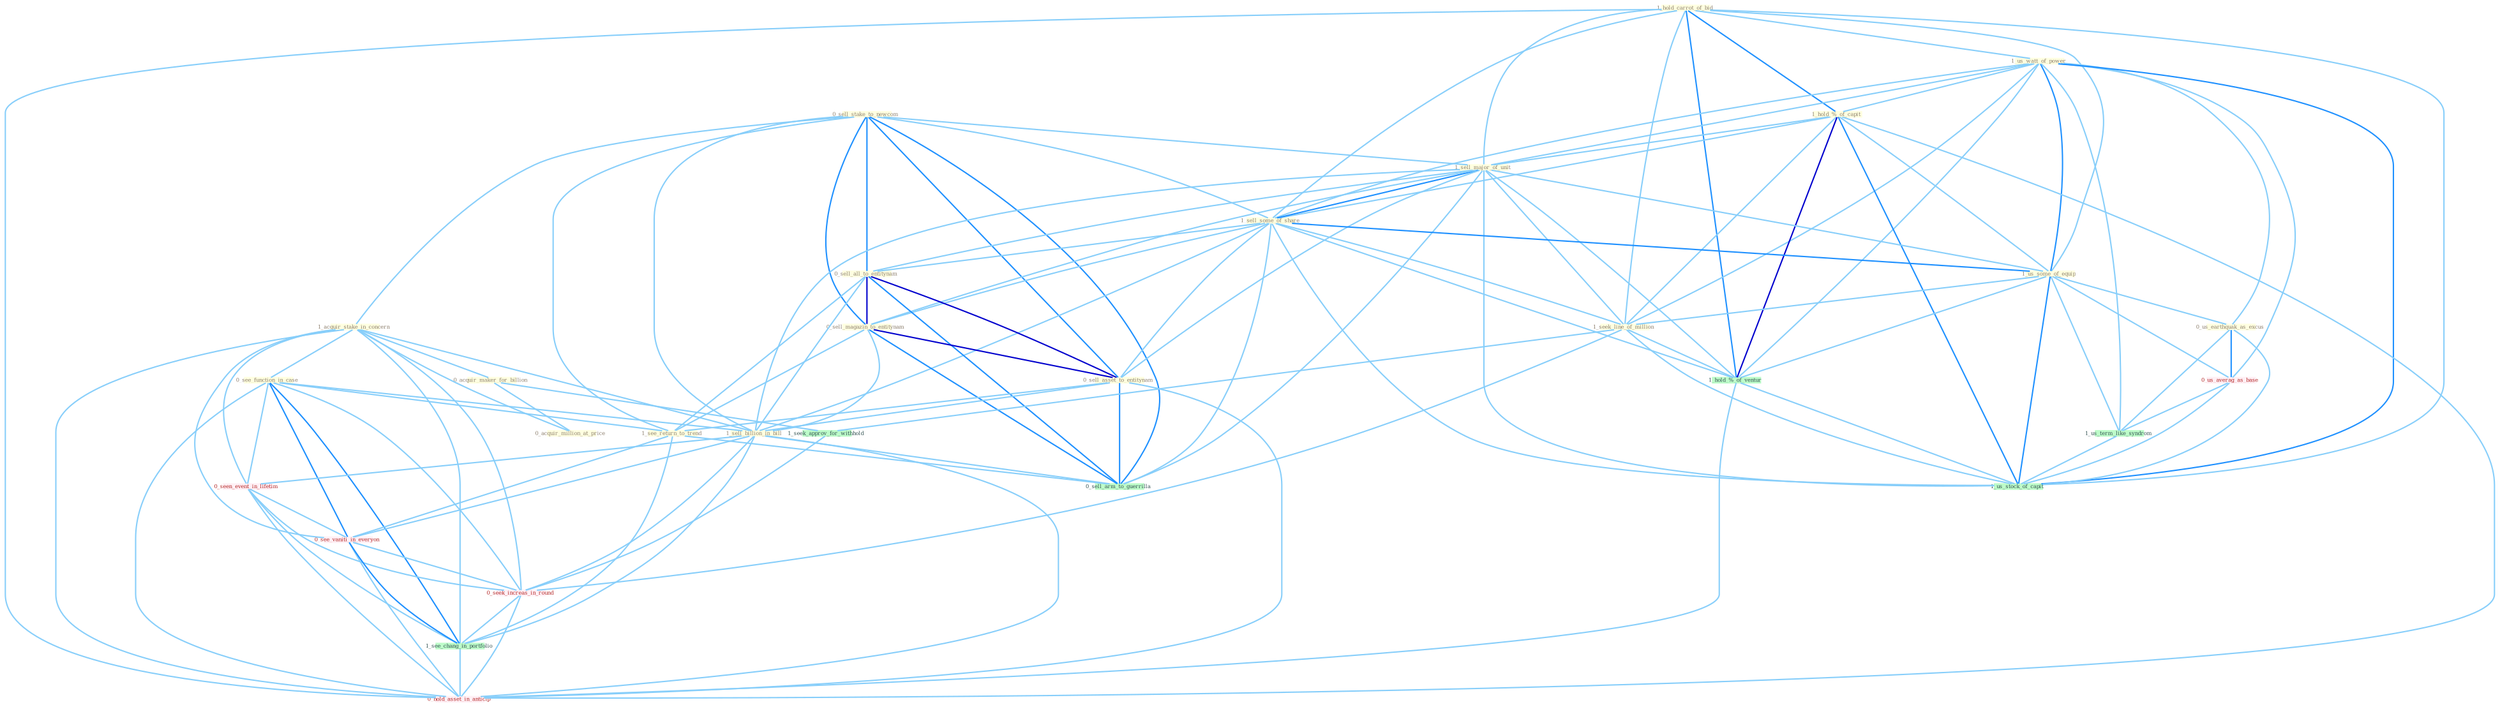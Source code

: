 Graph G{ 
    node
    [shape=polygon,style=filled,width=.5,height=.06,color="#BDFCC9",fixedsize=true,fontsize=4,
    fontcolor="#2f4f4f"];
    {node
    [color="#ffffe0", fontcolor="#8b7d6b"] "1_hold_carrot_of_bid " "0_sell_stake_to_newcom " "1_us_watt_of_power " "1_hold_%_of_capit " "1_sell_major_of_unit " "1_sell_some_of_share " "0_sell_all_to_entitynam " "1_acquir_stake_in_concern " "1_us_some_of_equip " "0_sell_magazin_to_entitynam " "0_sell_asset_to_entitynam " "0_us_earthquak_as_excus " "1_seek_line_of_million " "0_acquir_maker_for_billion " "0_acquir_million_at_price " "0_see_function_in_case " "1_sell_billion_in_bill " "1_see_return_to_trend "}
{node [color="#fff0f5", fontcolor="#b22222"] "0_seen_event_in_lifetim " "0_us_averag_as_base " "0_see_vaniti_in_everyon " "0_seek_increas_in_round " "0_hold_asset_in_anticip "}
edge [color="#B0E2FF"];

	"1_hold_carrot_of_bid " -- "1_us_watt_of_power " [w="1", color="#87cefa" ];
	"1_hold_carrot_of_bid " -- "1_hold_%_of_capit " [w="2", color="#1e90ff" , len=0.8];
	"1_hold_carrot_of_bid " -- "1_sell_major_of_unit " [w="1", color="#87cefa" ];
	"1_hold_carrot_of_bid " -- "1_sell_some_of_share " [w="1", color="#87cefa" ];
	"1_hold_carrot_of_bid " -- "1_us_some_of_equip " [w="1", color="#87cefa" ];
	"1_hold_carrot_of_bid " -- "1_seek_line_of_million " [w="1", color="#87cefa" ];
	"1_hold_carrot_of_bid " -- "1_hold_%_of_ventur " [w="2", color="#1e90ff" , len=0.8];
	"1_hold_carrot_of_bid " -- "1_us_stock_of_capit " [w="1", color="#87cefa" ];
	"1_hold_carrot_of_bid " -- "0_hold_asset_in_anticip " [w="1", color="#87cefa" ];
	"0_sell_stake_to_newcom " -- "1_sell_major_of_unit " [w="1", color="#87cefa" ];
	"0_sell_stake_to_newcom " -- "1_sell_some_of_share " [w="1", color="#87cefa" ];
	"0_sell_stake_to_newcom " -- "0_sell_all_to_entitynam " [w="2", color="#1e90ff" , len=0.8];
	"0_sell_stake_to_newcom " -- "1_acquir_stake_in_concern " [w="1", color="#87cefa" ];
	"0_sell_stake_to_newcom " -- "0_sell_magazin_to_entitynam " [w="2", color="#1e90ff" , len=0.8];
	"0_sell_stake_to_newcom " -- "0_sell_asset_to_entitynam " [w="2", color="#1e90ff" , len=0.8];
	"0_sell_stake_to_newcom " -- "1_sell_billion_in_bill " [w="1", color="#87cefa" ];
	"0_sell_stake_to_newcom " -- "1_see_return_to_trend " [w="1", color="#87cefa" ];
	"0_sell_stake_to_newcom " -- "0_sell_arm_to_guerrilla " [w="2", color="#1e90ff" , len=0.8];
	"1_us_watt_of_power " -- "1_hold_%_of_capit " [w="1", color="#87cefa" ];
	"1_us_watt_of_power " -- "1_sell_major_of_unit " [w="1", color="#87cefa" ];
	"1_us_watt_of_power " -- "1_sell_some_of_share " [w="1", color="#87cefa" ];
	"1_us_watt_of_power " -- "1_us_some_of_equip " [w="2", color="#1e90ff" , len=0.8];
	"1_us_watt_of_power " -- "0_us_earthquak_as_excus " [w="1", color="#87cefa" ];
	"1_us_watt_of_power " -- "1_seek_line_of_million " [w="1", color="#87cefa" ];
	"1_us_watt_of_power " -- "0_us_averag_as_base " [w="1", color="#87cefa" ];
	"1_us_watt_of_power " -- "1_us_term_like_syndrom " [w="1", color="#87cefa" ];
	"1_us_watt_of_power " -- "1_hold_%_of_ventur " [w="1", color="#87cefa" ];
	"1_us_watt_of_power " -- "1_us_stock_of_capit " [w="2", color="#1e90ff" , len=0.8];
	"1_hold_%_of_capit " -- "1_sell_major_of_unit " [w="1", color="#87cefa" ];
	"1_hold_%_of_capit " -- "1_sell_some_of_share " [w="1", color="#87cefa" ];
	"1_hold_%_of_capit " -- "1_us_some_of_equip " [w="1", color="#87cefa" ];
	"1_hold_%_of_capit " -- "1_seek_line_of_million " [w="1", color="#87cefa" ];
	"1_hold_%_of_capit " -- "1_hold_%_of_ventur " [w="3", color="#0000cd" , len=0.6];
	"1_hold_%_of_capit " -- "1_us_stock_of_capit " [w="2", color="#1e90ff" , len=0.8];
	"1_hold_%_of_capit " -- "0_hold_asset_in_anticip " [w="1", color="#87cefa" ];
	"1_sell_major_of_unit " -- "1_sell_some_of_share " [w="2", color="#1e90ff" , len=0.8];
	"1_sell_major_of_unit " -- "0_sell_all_to_entitynam " [w="1", color="#87cefa" ];
	"1_sell_major_of_unit " -- "1_us_some_of_equip " [w="1", color="#87cefa" ];
	"1_sell_major_of_unit " -- "0_sell_magazin_to_entitynam " [w="1", color="#87cefa" ];
	"1_sell_major_of_unit " -- "0_sell_asset_to_entitynam " [w="1", color="#87cefa" ];
	"1_sell_major_of_unit " -- "1_seek_line_of_million " [w="1", color="#87cefa" ];
	"1_sell_major_of_unit " -- "1_sell_billion_in_bill " [w="1", color="#87cefa" ];
	"1_sell_major_of_unit " -- "1_hold_%_of_ventur " [w="1", color="#87cefa" ];
	"1_sell_major_of_unit " -- "0_sell_arm_to_guerrilla " [w="1", color="#87cefa" ];
	"1_sell_major_of_unit " -- "1_us_stock_of_capit " [w="1", color="#87cefa" ];
	"1_sell_some_of_share " -- "0_sell_all_to_entitynam " [w="1", color="#87cefa" ];
	"1_sell_some_of_share " -- "1_us_some_of_equip " [w="2", color="#1e90ff" , len=0.8];
	"1_sell_some_of_share " -- "0_sell_magazin_to_entitynam " [w="1", color="#87cefa" ];
	"1_sell_some_of_share " -- "0_sell_asset_to_entitynam " [w="1", color="#87cefa" ];
	"1_sell_some_of_share " -- "1_seek_line_of_million " [w="1", color="#87cefa" ];
	"1_sell_some_of_share " -- "1_sell_billion_in_bill " [w="1", color="#87cefa" ];
	"1_sell_some_of_share " -- "1_hold_%_of_ventur " [w="1", color="#87cefa" ];
	"1_sell_some_of_share " -- "0_sell_arm_to_guerrilla " [w="1", color="#87cefa" ];
	"1_sell_some_of_share " -- "1_us_stock_of_capit " [w="1", color="#87cefa" ];
	"0_sell_all_to_entitynam " -- "0_sell_magazin_to_entitynam " [w="3", color="#0000cd" , len=0.6];
	"0_sell_all_to_entitynam " -- "0_sell_asset_to_entitynam " [w="3", color="#0000cd" , len=0.6];
	"0_sell_all_to_entitynam " -- "1_sell_billion_in_bill " [w="1", color="#87cefa" ];
	"0_sell_all_to_entitynam " -- "1_see_return_to_trend " [w="1", color="#87cefa" ];
	"0_sell_all_to_entitynam " -- "0_sell_arm_to_guerrilla " [w="2", color="#1e90ff" , len=0.8];
	"1_acquir_stake_in_concern " -- "0_acquir_maker_for_billion " [w="1", color="#87cefa" ];
	"1_acquir_stake_in_concern " -- "0_acquir_million_at_price " [w="1", color="#87cefa" ];
	"1_acquir_stake_in_concern " -- "0_see_function_in_case " [w="1", color="#87cefa" ];
	"1_acquir_stake_in_concern " -- "1_sell_billion_in_bill " [w="1", color="#87cefa" ];
	"1_acquir_stake_in_concern " -- "0_seen_event_in_lifetim " [w="1", color="#87cefa" ];
	"1_acquir_stake_in_concern " -- "0_see_vaniti_in_everyon " [w="1", color="#87cefa" ];
	"1_acquir_stake_in_concern " -- "0_seek_increas_in_round " [w="1", color="#87cefa" ];
	"1_acquir_stake_in_concern " -- "1_see_chang_in_portfolio " [w="1", color="#87cefa" ];
	"1_acquir_stake_in_concern " -- "0_hold_asset_in_anticip " [w="1", color="#87cefa" ];
	"1_us_some_of_equip " -- "0_us_earthquak_as_excus " [w="1", color="#87cefa" ];
	"1_us_some_of_equip " -- "1_seek_line_of_million " [w="1", color="#87cefa" ];
	"1_us_some_of_equip " -- "0_us_averag_as_base " [w="1", color="#87cefa" ];
	"1_us_some_of_equip " -- "1_us_term_like_syndrom " [w="1", color="#87cefa" ];
	"1_us_some_of_equip " -- "1_hold_%_of_ventur " [w="1", color="#87cefa" ];
	"1_us_some_of_equip " -- "1_us_stock_of_capit " [w="2", color="#1e90ff" , len=0.8];
	"0_sell_magazin_to_entitynam " -- "0_sell_asset_to_entitynam " [w="3", color="#0000cd" , len=0.6];
	"0_sell_magazin_to_entitynam " -- "1_sell_billion_in_bill " [w="1", color="#87cefa" ];
	"0_sell_magazin_to_entitynam " -- "1_see_return_to_trend " [w="1", color="#87cefa" ];
	"0_sell_magazin_to_entitynam " -- "0_sell_arm_to_guerrilla " [w="2", color="#1e90ff" , len=0.8];
	"0_sell_asset_to_entitynam " -- "1_sell_billion_in_bill " [w="1", color="#87cefa" ];
	"0_sell_asset_to_entitynam " -- "1_see_return_to_trend " [w="1", color="#87cefa" ];
	"0_sell_asset_to_entitynam " -- "0_sell_arm_to_guerrilla " [w="2", color="#1e90ff" , len=0.8];
	"0_sell_asset_to_entitynam " -- "0_hold_asset_in_anticip " [w="1", color="#87cefa" ];
	"0_us_earthquak_as_excus " -- "0_us_averag_as_base " [w="2", color="#1e90ff" , len=0.8];
	"0_us_earthquak_as_excus " -- "1_us_term_like_syndrom " [w="1", color="#87cefa" ];
	"0_us_earthquak_as_excus " -- "1_us_stock_of_capit " [w="1", color="#87cefa" ];
	"1_seek_line_of_million " -- "1_seek_approv_for_withhold " [w="1", color="#87cefa" ];
	"1_seek_line_of_million " -- "1_hold_%_of_ventur " [w="1", color="#87cefa" ];
	"1_seek_line_of_million " -- "0_seek_increas_in_round " [w="1", color="#87cefa" ];
	"1_seek_line_of_million " -- "1_us_stock_of_capit " [w="1", color="#87cefa" ];
	"0_acquir_maker_for_billion " -- "0_acquir_million_at_price " [w="1", color="#87cefa" ];
	"0_acquir_maker_for_billion " -- "1_seek_approv_for_withhold " [w="1", color="#87cefa" ];
	"0_see_function_in_case " -- "1_sell_billion_in_bill " [w="1", color="#87cefa" ];
	"0_see_function_in_case " -- "1_see_return_to_trend " [w="1", color="#87cefa" ];
	"0_see_function_in_case " -- "0_seen_event_in_lifetim " [w="1", color="#87cefa" ];
	"0_see_function_in_case " -- "0_see_vaniti_in_everyon " [w="2", color="#1e90ff" , len=0.8];
	"0_see_function_in_case " -- "0_seek_increas_in_round " [w="1", color="#87cefa" ];
	"0_see_function_in_case " -- "1_see_chang_in_portfolio " [w="2", color="#1e90ff" , len=0.8];
	"0_see_function_in_case " -- "0_hold_asset_in_anticip " [w="1", color="#87cefa" ];
	"1_sell_billion_in_bill " -- "0_seen_event_in_lifetim " [w="1", color="#87cefa" ];
	"1_sell_billion_in_bill " -- "0_see_vaniti_in_everyon " [w="1", color="#87cefa" ];
	"1_sell_billion_in_bill " -- "0_sell_arm_to_guerrilla " [w="1", color="#87cefa" ];
	"1_sell_billion_in_bill " -- "0_seek_increas_in_round " [w="1", color="#87cefa" ];
	"1_sell_billion_in_bill " -- "1_see_chang_in_portfolio " [w="1", color="#87cefa" ];
	"1_sell_billion_in_bill " -- "0_hold_asset_in_anticip " [w="1", color="#87cefa" ];
	"1_see_return_to_trend " -- "0_see_vaniti_in_everyon " [w="1", color="#87cefa" ];
	"1_see_return_to_trend " -- "0_sell_arm_to_guerrilla " [w="1", color="#87cefa" ];
	"1_see_return_to_trend " -- "1_see_chang_in_portfolio " [w="1", color="#87cefa" ];
	"0_seen_event_in_lifetim " -- "0_see_vaniti_in_everyon " [w="1", color="#87cefa" ];
	"0_seen_event_in_lifetim " -- "0_seek_increas_in_round " [w="1", color="#87cefa" ];
	"0_seen_event_in_lifetim " -- "1_see_chang_in_portfolio " [w="1", color="#87cefa" ];
	"0_seen_event_in_lifetim " -- "0_hold_asset_in_anticip " [w="1", color="#87cefa" ];
	"0_us_averag_as_base " -- "1_us_term_like_syndrom " [w="1", color="#87cefa" ];
	"0_us_averag_as_base " -- "1_us_stock_of_capit " [w="1", color="#87cefa" ];
	"1_us_term_like_syndrom " -- "1_us_stock_of_capit " [w="1", color="#87cefa" ];
	"1_seek_approv_for_withhold " -- "0_seek_increas_in_round " [w="1", color="#87cefa" ];
	"1_hold_%_of_ventur " -- "1_us_stock_of_capit " [w="1", color="#87cefa" ];
	"1_hold_%_of_ventur " -- "0_hold_asset_in_anticip " [w="1", color="#87cefa" ];
	"0_see_vaniti_in_everyon " -- "0_seek_increas_in_round " [w="1", color="#87cefa" ];
	"0_see_vaniti_in_everyon " -- "1_see_chang_in_portfolio " [w="2", color="#1e90ff" , len=0.8];
	"0_see_vaniti_in_everyon " -- "0_hold_asset_in_anticip " [w="1", color="#87cefa" ];
	"0_seek_increas_in_round " -- "1_see_chang_in_portfolio " [w="1", color="#87cefa" ];
	"0_seek_increas_in_round " -- "0_hold_asset_in_anticip " [w="1", color="#87cefa" ];
	"1_see_chang_in_portfolio " -- "0_hold_asset_in_anticip " [w="1", color="#87cefa" ];
}